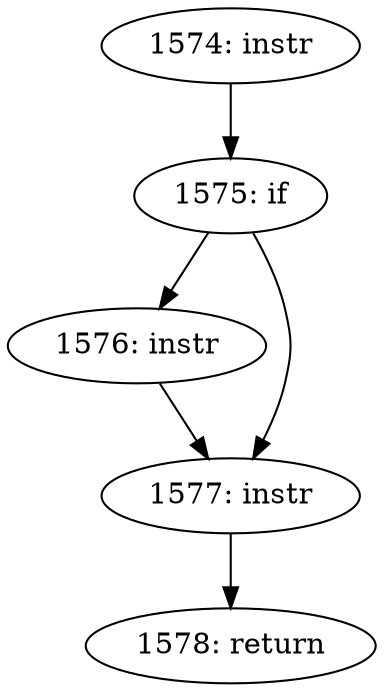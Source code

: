 digraph CFG_tcp_disable_fack {
1574 [label="1574: instr"]
	1574 -> 1575
1575 [label="1575: if"]
	1575 -> 1576
	1575 -> 1577
1576 [label="1576: instr"]
	1576 -> 1577
1577 [label="1577: instr"]
	1577 -> 1578
1578 [label="1578: return"]
	
}
